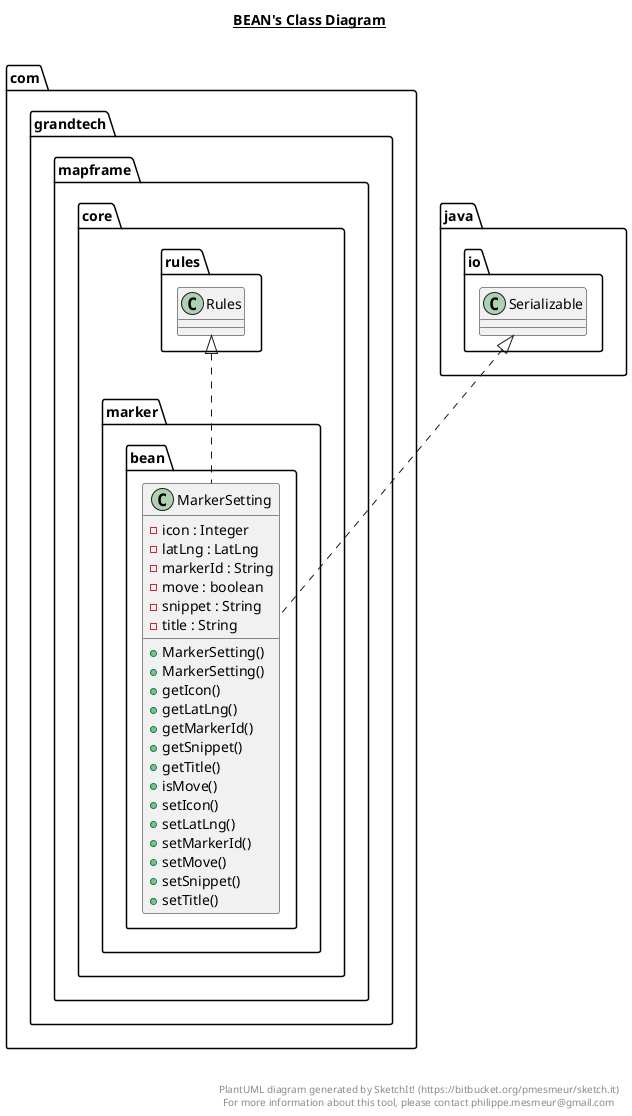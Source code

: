 @startuml

title __BEAN's Class Diagram__\n

  namespace com.grandtech.mapframe.core {
    namespace marker {
      namespace bean {
        class com.grandtech.mapframe.core.marker.bean.MarkerSetting {
            - icon : Integer
            - latLng : LatLng
            - markerId : String
            - move : boolean
            - snippet : String
            - title : String
            + MarkerSetting()
            + MarkerSetting()
            + getIcon()
            + getLatLng()
            + getMarkerId()
            + getSnippet()
            + getTitle()
            + isMove()
            + setIcon()
            + setLatLng()
            + setMarkerId()
            + setMove()
            + setSnippet()
            + setTitle()
        }
      }
    }
  }
  

  com.grandtech.mapframe.core.marker.bean.MarkerSetting .up.|> com.grandtech.mapframe.core.rules.Rules
  com.grandtech.mapframe.core.marker.bean.MarkerSetting .up.|> java.io.Serializable


right footer


PlantUML diagram generated by SketchIt! (https://bitbucket.org/pmesmeur/sketch.it)
For more information about this tool, please contact philippe.mesmeur@gmail.com
endfooter

@enduml
